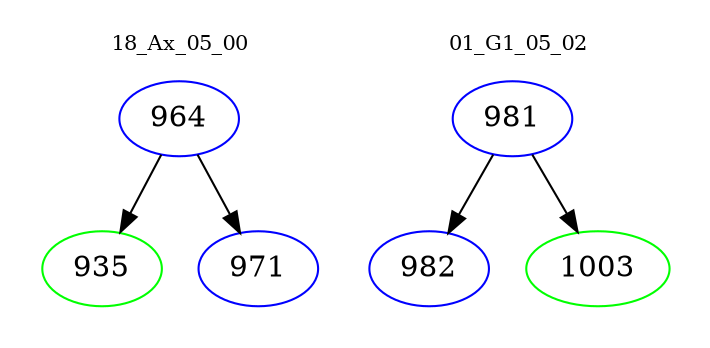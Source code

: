 digraph{
subgraph cluster_0 {
color = white
label = "18_Ax_05_00";
fontsize=10;
T0_964 [label="964", color="blue"]
T0_964 -> T0_935 [color="black"]
T0_935 [label="935", color="green"]
T0_964 -> T0_971 [color="black"]
T0_971 [label="971", color="blue"]
}
subgraph cluster_1 {
color = white
label = "01_G1_05_02";
fontsize=10;
T1_981 [label="981", color="blue"]
T1_981 -> T1_982 [color="black"]
T1_982 [label="982", color="blue"]
T1_981 -> T1_1003 [color="black"]
T1_1003 [label="1003", color="green"]
}
}
